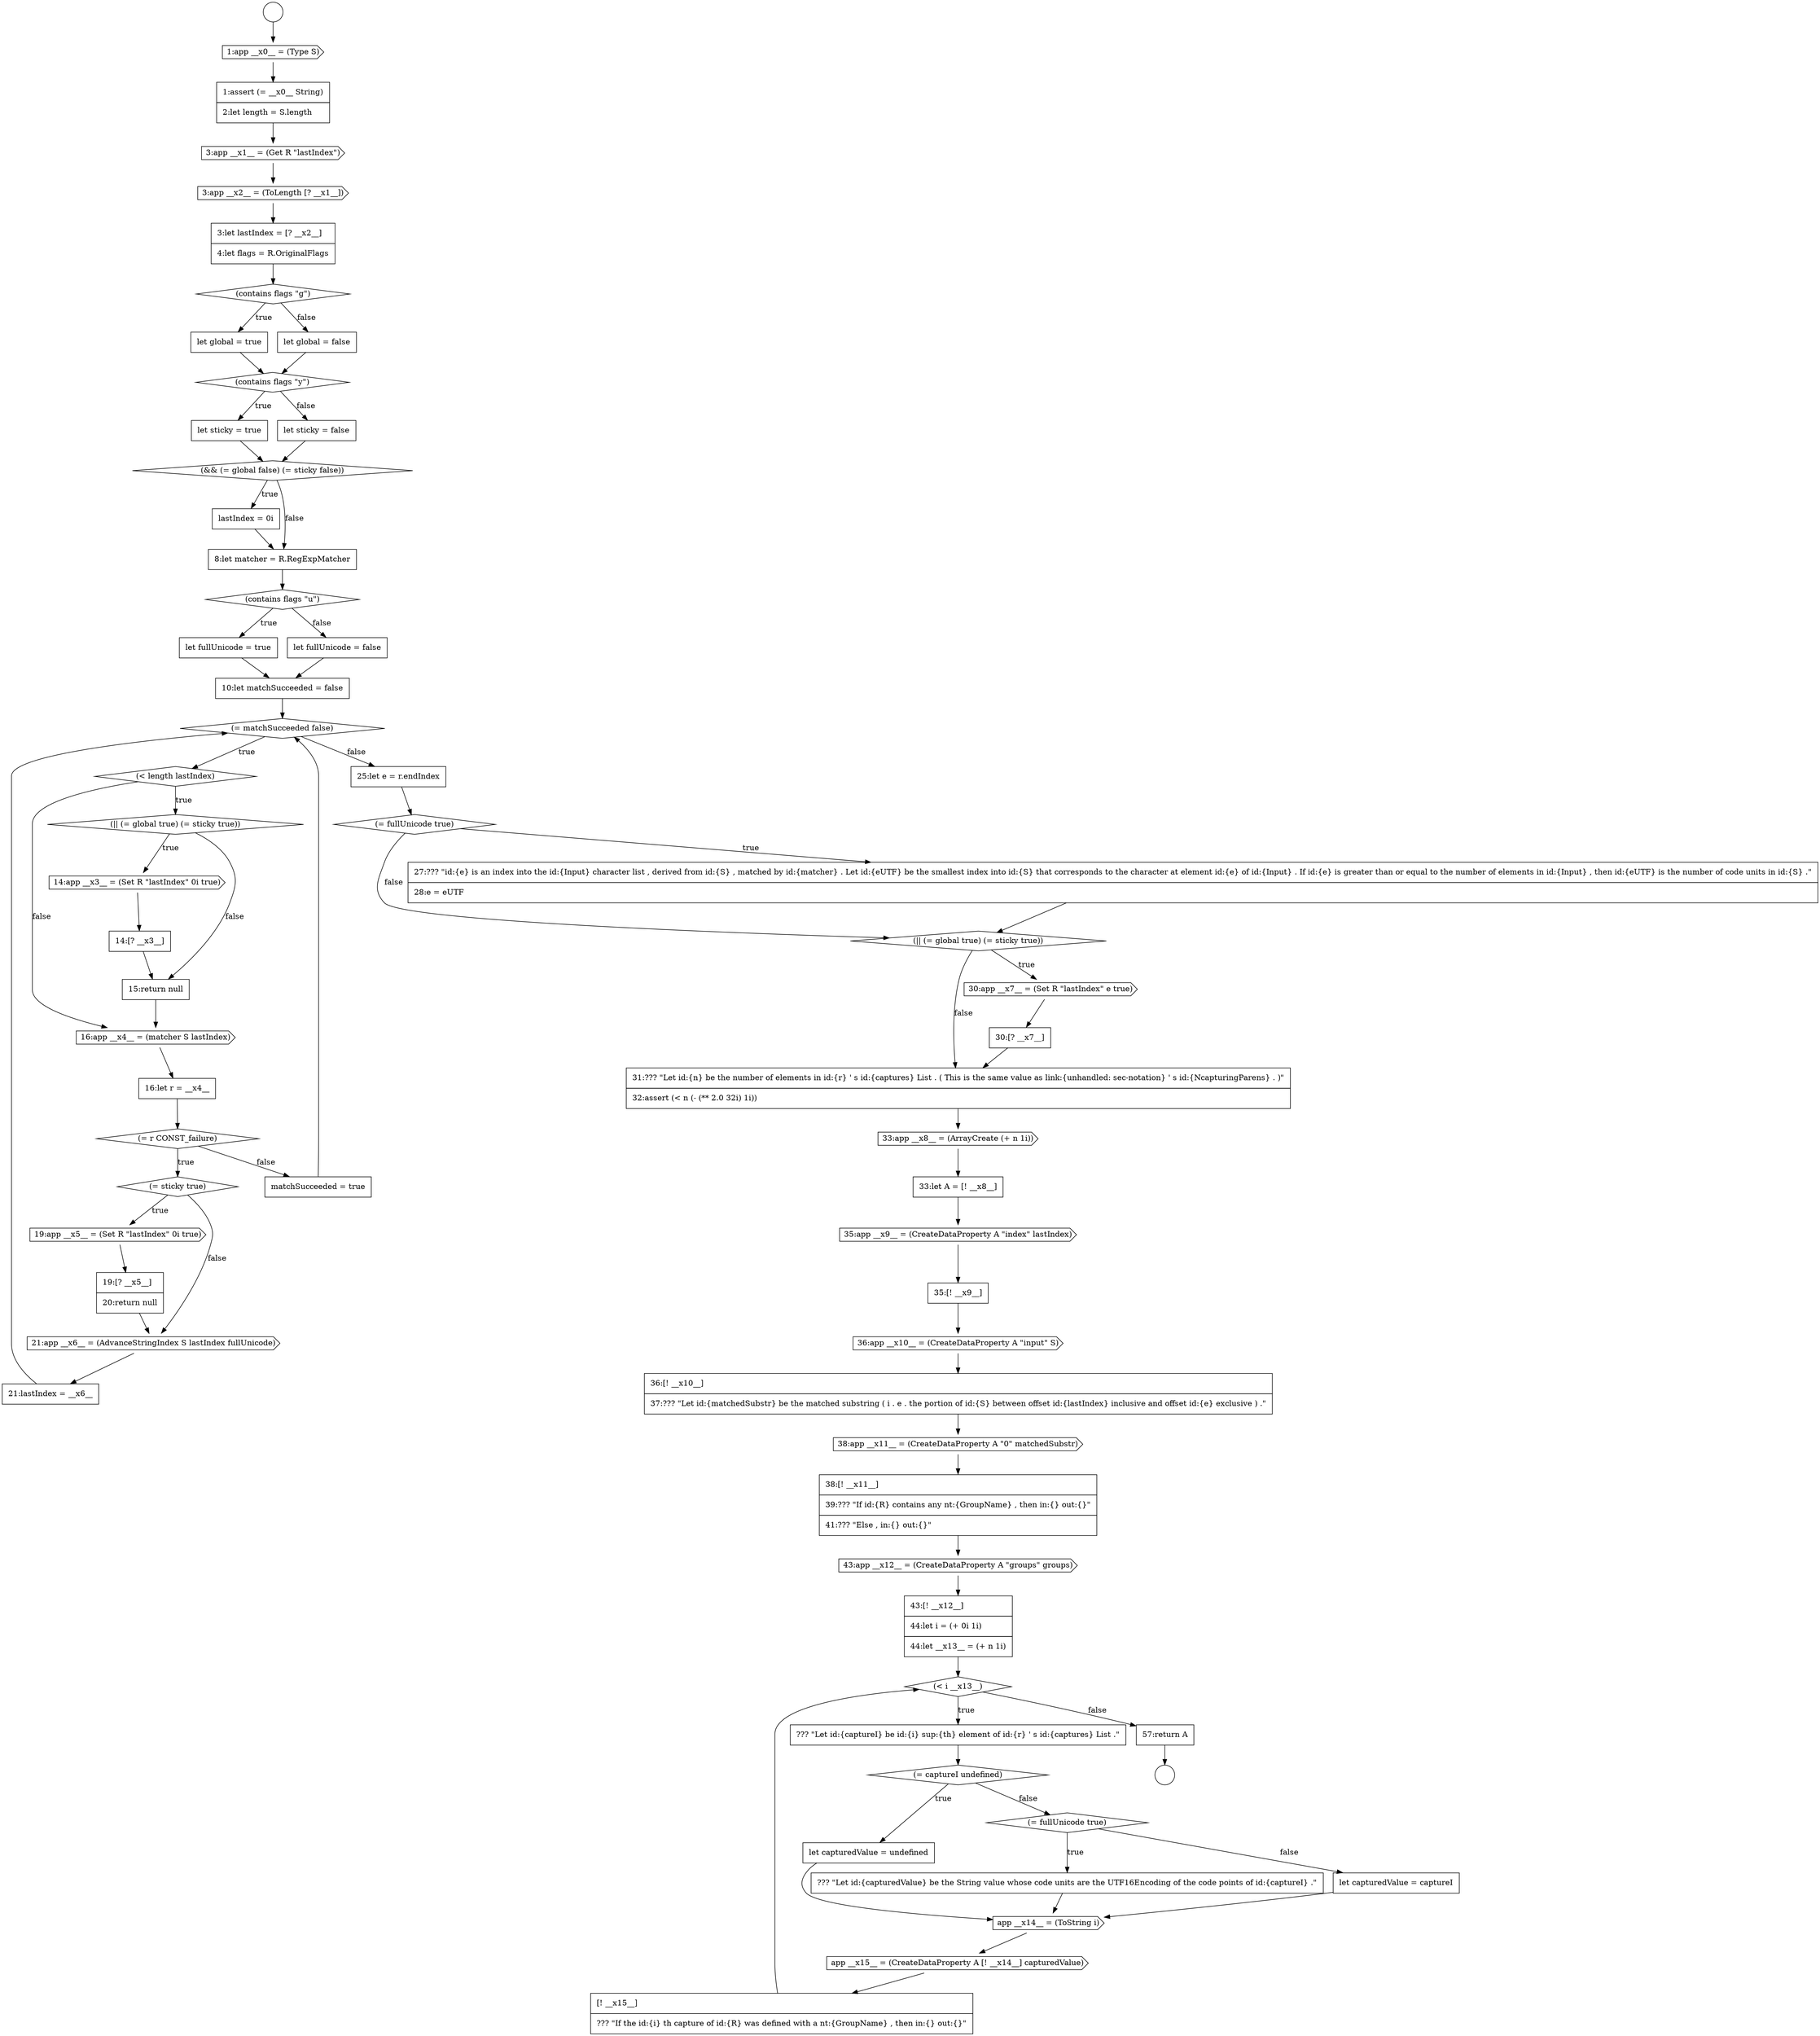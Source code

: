 digraph {
  node13993 [shape=cds, label=<<font color="black">36:app __x10__ = (CreateDataProperty A &quot;input&quot; S)</font>> color="black" fillcolor="white" style=filled]
  node14007 [shape=cds, label=<<font color="black">app __x15__ = (CreateDataProperty A [! __x14__] capturedValue)</font>> color="black" fillcolor="white" style=filled]
  node13987 [shape=none, margin=0, label=<<font color="black">
    <table border="0" cellborder="1" cellspacing="0" cellpadding="10">
      <tr><td align="left">30:[? __x7__]</td></tr>
    </table>
  </font>> color="black" fillcolor="white" style=filled]
  node13976 [shape=diamond, label=<<font color="black">(= sticky true)</font>> color="black" fillcolor="white" style=filled]
  node13964 [shape=none, margin=0, label=<<font color="black">
    <table border="0" cellborder="1" cellspacing="0" cellpadding="10">
      <tr><td align="left">let fullUnicode = true</td></tr>
    </table>
  </font>> color="black" fillcolor="white" style=filled]
  node13979 [shape=cds, label=<<font color="black">21:app __x6__ = (AdvanceStringIndex S lastIndex fullUnicode)</font>> color="black" fillcolor="white" style=filled]
  node13995 [shape=cds, label=<<font color="black">38:app __x11__ = (CreateDataProperty A &quot;0&quot; matchedSubstr)</font>> color="black" fillcolor="white" style=filled]
  node13980 [shape=none, margin=0, label=<<font color="black">
    <table border="0" cellborder="1" cellspacing="0" cellpadding="10">
      <tr><td align="left">21:lastIndex = __x6__</td></tr>
    </table>
  </font>> color="black" fillcolor="white" style=filled]
  node13963 [shape=diamond, label=<<font color="black">(contains flags &quot;u&quot;)</font>> color="black" fillcolor="white" style=filled]
  node13985 [shape=diamond, label=<<font color="black">(|| (= global true) (= sticky true))</font>> color="black" fillcolor="white" style=filled]
  node13954 [shape=diamond, label=<<font color="black">(contains flags &quot;g&quot;)</font>> color="black" fillcolor="white" style=filled]
  node13977 [shape=cds, label=<<font color="black">19:app __x5__ = (Set R &quot;lastIndex&quot; 0i true)</font>> color="black" fillcolor="white" style=filled]
  node13950 [shape=none, margin=0, label=<<font color="black">
    <table border="0" cellborder="1" cellspacing="0" cellpadding="10">
      <tr><td align="left">1:assert (= __x0__ String)</td></tr>
      <tr><td align="left">2:let length = S.length</td></tr>
    </table>
  </font>> color="black" fillcolor="white" style=filled]
  node13955 [shape=none, margin=0, label=<<font color="black">
    <table border="0" cellborder="1" cellspacing="0" cellpadding="10">
      <tr><td align="left">let global = true</td></tr>
    </table>
  </font>> color="black" fillcolor="white" style=filled]
  node13982 [shape=none, margin=0, label=<<font color="black">
    <table border="0" cellborder="1" cellspacing="0" cellpadding="10">
      <tr><td align="left">25:let e = r.endIndex</td></tr>
    </table>
  </font>> color="black" fillcolor="white" style=filled]
  node13960 [shape=diamond, label=<<font color="black">(&amp;&amp; (= global false) (= sticky false))</font>> color="black" fillcolor="white" style=filled]
  node13975 [shape=diamond, label=<<font color="black">(= r CONST_failure)</font>> color="black" fillcolor="white" style=filled]
  node13965 [shape=none, margin=0, label=<<font color="black">
    <table border="0" cellborder="1" cellspacing="0" cellpadding="10">
      <tr><td align="left">let fullUnicode = false</td></tr>
    </table>
  </font>> color="black" fillcolor="white" style=filled]
  node13970 [shape=cds, label=<<font color="black">14:app __x3__ = (Set R &quot;lastIndex&quot; 0i true)</font>> color="black" fillcolor="white" style=filled]
  node13997 [shape=cds, label=<<font color="black">43:app __x12__ = (CreateDataProperty A &quot;groups&quot; groups)</font>> color="black" fillcolor="white" style=filled]
  node14002 [shape=none, margin=0, label=<<font color="black">
    <table border="0" cellborder="1" cellspacing="0" cellpadding="10">
      <tr><td align="left">let capturedValue = undefined</td></tr>
    </table>
  </font>> color="black" fillcolor="white" style=filled]
  node13961 [shape=none, margin=0, label=<<font color="black">
    <table border="0" cellborder="1" cellspacing="0" cellpadding="10">
      <tr><td align="left">lastIndex = 0i</td></tr>
    </table>
  </font>> color="black" fillcolor="white" style=filled]
  node13992 [shape=none, margin=0, label=<<font color="black">
    <table border="0" cellborder="1" cellspacing="0" cellpadding="10">
      <tr><td align="left">35:[! __x9__]</td></tr>
    </table>
  </font>> color="black" fillcolor="white" style=filled]
  node14004 [shape=none, margin=0, label=<<font color="black">
    <table border="0" cellborder="1" cellspacing="0" cellpadding="10">
      <tr><td align="left">??? &quot;Let id:{capturedValue} be the String value whose code units are the UTF16Encoding of the code points of id:{captureI} .&quot;</td></tr>
    </table>
  </font>> color="black" fillcolor="white" style=filled]
  node13956 [shape=none, margin=0, label=<<font color="black">
    <table border="0" cellborder="1" cellspacing="0" cellpadding="10">
      <tr><td align="left">let global = false</td></tr>
    </table>
  </font>> color="black" fillcolor="white" style=filled]
  node13949 [shape=cds, label=<<font color="black">1:app __x0__ = (Type S)</font>> color="black" fillcolor="white" style=filled]
  node13971 [shape=none, margin=0, label=<<font color="black">
    <table border="0" cellborder="1" cellspacing="0" cellpadding="10">
      <tr><td align="left">14:[? __x3__]</td></tr>
    </table>
  </font>> color="black" fillcolor="white" style=filled]
  node14000 [shape=none, margin=0, label=<<font color="black">
    <table border="0" cellborder="1" cellspacing="0" cellpadding="10">
      <tr><td align="left">??? &quot;Let id:{captureI} be id:{i} sup:{th} element of id:{r} ' s id:{captures} List .&quot;</td></tr>
    </table>
  </font>> color="black" fillcolor="white" style=filled]
  node13981 [shape=none, margin=0, label=<<font color="black">
    <table border="0" cellborder="1" cellspacing="0" cellpadding="10">
      <tr><td align="left">matchSucceeded = true</td></tr>
    </table>
  </font>> color="black" fillcolor="white" style=filled]
  node13996 [shape=none, margin=0, label=<<font color="black">
    <table border="0" cellborder="1" cellspacing="0" cellpadding="10">
      <tr><td align="left">38:[! __x11__]</td></tr>
      <tr><td align="left">39:??? &quot;If id:{R} contains any nt:{GroupName} , then in:{} out:{}&quot;</td></tr>
      <tr><td align="left">41:??? &quot;Else , in:{} out:{}&quot;</td></tr>
    </table>
  </font>> color="black" fillcolor="white" style=filled]
  node14008 [shape=none, margin=0, label=<<font color="black">
    <table border="0" cellborder="1" cellspacing="0" cellpadding="10">
      <tr><td align="left">[! __x15__]</td></tr>
      <tr><td align="left">??? &quot;If the id:{i} th capture of id:{R} was defined with a nt:{GroupName} , then in:{} out:{}&quot;</td></tr>
    </table>
  </font>> color="black" fillcolor="white" style=filled]
  node13968 [shape=diamond, label=<<font color="black">(&lt; length lastIndex)</font>> color="black" fillcolor="white" style=filled]
  node14003 [shape=diamond, label=<<font color="black">(= fullUnicode true)</font>> color="black" fillcolor="white" style=filled]
  node13989 [shape=cds, label=<<font color="black">33:app __x8__ = (ArrayCreate (+ n 1i))</font>> color="black" fillcolor="white" style=filled]
  node13947 [shape=circle label=" " color="black" fillcolor="white" style=filled]
  node13988 [shape=none, margin=0, label=<<font color="black">
    <table border="0" cellborder="1" cellspacing="0" cellpadding="10">
      <tr><td align="left">31:??? &quot;Let id:{n} be the number of elements in id:{r} ' s id:{captures} List . ( This is the same value as link:{unhandled: sec-notation} ' s id:{NcapturingParens} . )&quot;</td></tr>
      <tr><td align="left">32:assert (&lt; n (- (** 2.0 32i) 1i))</td></tr>
    </table>
  </font>> color="black" fillcolor="white" style=filled]
  node13973 [shape=cds, label=<<font color="black">16:app __x4__ = (matcher S lastIndex)</font>> color="black" fillcolor="white" style=filled]
  node13972 [shape=none, margin=0, label=<<font color="black">
    <table border="0" cellborder="1" cellspacing="0" cellpadding="10">
      <tr><td align="left">15:return null</td></tr>
    </table>
  </font>> color="black" fillcolor="white" style=filled]
  node13999 [shape=diamond, label=<<font color="black">(&lt; i __x13__)</font>> color="black" fillcolor="white" style=filled]
  node13952 [shape=cds, label=<<font color="black">3:app __x2__ = (ToLength [? __x1__])</font>> color="black" fillcolor="white" style=filled]
  node13953 [shape=none, margin=0, label=<<font color="black">
    <table border="0" cellborder="1" cellspacing="0" cellpadding="10">
      <tr><td align="left">3:let lastIndex = [? __x2__]</td></tr>
      <tr><td align="left">4:let flags = R.OriginalFlags</td></tr>
    </table>
  </font>> color="black" fillcolor="white" style=filled]
  node13984 [shape=none, margin=0, label=<<font color="black">
    <table border="0" cellborder="1" cellspacing="0" cellpadding="10">
      <tr><td align="left">27:??? &quot;id:{e} is an index into the id:{Input} character list , derived from id:{S} , matched by id:{matcher} . Let id:{eUTF} be the smallest index into id:{S} that corresponds to the character at element id:{e} of id:{Input} . If id:{e} is greater than or equal to the number of elements in id:{Input} , then id:{eUTF} is the number of code units in id:{S} .&quot;</td></tr>
      <tr><td align="left">28:e = eUTF</td></tr>
    </table>
  </font>> color="black" fillcolor="white" style=filled]
  node13958 [shape=none, margin=0, label=<<font color="black">
    <table border="0" cellborder="1" cellspacing="0" cellpadding="10">
      <tr><td align="left">let sticky = true</td></tr>
    </table>
  </font>> color="black" fillcolor="white" style=filled]
  node13967 [shape=diamond, label=<<font color="black">(= matchSucceeded false)</font>> color="black" fillcolor="white" style=filled]
  node13990 [shape=none, margin=0, label=<<font color="black">
    <table border="0" cellborder="1" cellspacing="0" cellpadding="10">
      <tr><td align="left">33:let A = [! __x8__]</td></tr>
    </table>
  </font>> color="black" fillcolor="white" style=filled]
  node13957 [shape=diamond, label=<<font color="black">(contains flags &quot;y&quot;)</font>> color="black" fillcolor="white" style=filled]
  node13948 [shape=circle label=" " color="black" fillcolor="white" style=filled]
  node13978 [shape=none, margin=0, label=<<font color="black">
    <table border="0" cellborder="1" cellspacing="0" cellpadding="10">
      <tr><td align="left">19:[? __x5__]</td></tr>
      <tr><td align="left">20:return null</td></tr>
    </table>
  </font>> color="black" fillcolor="white" style=filled]
  node14005 [shape=none, margin=0, label=<<font color="black">
    <table border="0" cellborder="1" cellspacing="0" cellpadding="10">
      <tr><td align="left">let capturedValue = captureI</td></tr>
    </table>
  </font>> color="black" fillcolor="white" style=filled]
  node13983 [shape=diamond, label=<<font color="black">(= fullUnicode true)</font>> color="black" fillcolor="white" style=filled]
  node13951 [shape=cds, label=<<font color="black">3:app __x1__ = (Get R &quot;lastIndex&quot;)</font>> color="black" fillcolor="white" style=filled]
  node13994 [shape=none, margin=0, label=<<font color="black">
    <table border="0" cellborder="1" cellspacing="0" cellpadding="10">
      <tr><td align="left">36:[! __x10__]</td></tr>
      <tr><td align="left">37:??? &quot;Let id:{matchedSubstr} be the matched substring ( i . e . the portion of id:{S} between offset id:{lastIndex} inclusive and offset id:{e} exclusive ) .&quot;</td></tr>
    </table>
  </font>> color="black" fillcolor="white" style=filled]
  node13974 [shape=none, margin=0, label=<<font color="black">
    <table border="0" cellborder="1" cellspacing="0" cellpadding="10">
      <tr><td align="left">16:let r = __x4__</td></tr>
    </table>
  </font>> color="black" fillcolor="white" style=filled]
  node14009 [shape=none, margin=0, label=<<font color="black">
    <table border="0" cellborder="1" cellspacing="0" cellpadding="10">
      <tr><td align="left">57:return A</td></tr>
    </table>
  </font>> color="black" fillcolor="white" style=filled]
  node13959 [shape=none, margin=0, label=<<font color="black">
    <table border="0" cellborder="1" cellspacing="0" cellpadding="10">
      <tr><td align="left">let sticky = false</td></tr>
    </table>
  </font>> color="black" fillcolor="white" style=filled]
  node13969 [shape=diamond, label=<<font color="black">(|| (= global true) (= sticky true))</font>> color="black" fillcolor="white" style=filled]
  node13998 [shape=none, margin=0, label=<<font color="black">
    <table border="0" cellborder="1" cellspacing="0" cellpadding="10">
      <tr><td align="left">43:[! __x12__]</td></tr>
      <tr><td align="left">44:let i = (+ 0i 1i)</td></tr>
      <tr><td align="left">44:let __x13__ = (+ n 1i)</td></tr>
    </table>
  </font>> color="black" fillcolor="white" style=filled]
  node13991 [shape=cds, label=<<font color="black">35:app __x9__ = (CreateDataProperty A &quot;index&quot; lastIndex)</font>> color="black" fillcolor="white" style=filled]
  node13986 [shape=cds, label=<<font color="black">30:app __x7__ = (Set R &quot;lastIndex&quot; e true)</font>> color="black" fillcolor="white" style=filled]
  node14001 [shape=diamond, label=<<font color="black">(= captureI undefined)</font>> color="black" fillcolor="white" style=filled]
  node13966 [shape=none, margin=0, label=<<font color="black">
    <table border="0" cellborder="1" cellspacing="0" cellpadding="10">
      <tr><td align="left">10:let matchSucceeded = false</td></tr>
    </table>
  </font>> color="black" fillcolor="white" style=filled]
  node14006 [shape=cds, label=<<font color="black">app __x14__ = (ToString i)</font>> color="black" fillcolor="white" style=filled]
  node13962 [shape=none, margin=0, label=<<font color="black">
    <table border="0" cellborder="1" cellspacing="0" cellpadding="10">
      <tr><td align="left">8:let matcher = R.RegExpMatcher</td></tr>
    </table>
  </font>> color="black" fillcolor="white" style=filled]
  node13962 -> node13963 [ color="black"]
  node13949 -> node13950 [ color="black"]
  node13967 -> node13968 [label=<<font color="black">true</font>> color="black"]
  node13967 -> node13982 [label=<<font color="black">false</font>> color="black"]
  node13999 -> node14000 [label=<<font color="black">true</font>> color="black"]
  node13999 -> node14009 [label=<<font color="black">false</font>> color="black"]
  node13985 -> node13986 [label=<<font color="black">true</font>> color="black"]
  node13985 -> node13988 [label=<<font color="black">false</font>> color="black"]
  node13976 -> node13977 [label=<<font color="black">true</font>> color="black"]
  node13976 -> node13979 [label=<<font color="black">false</font>> color="black"]
  node13991 -> node13992 [ color="black"]
  node13981 -> node13967 [ color="black"]
  node13983 -> node13984 [label=<<font color="black">true</font>> color="black"]
  node13983 -> node13985 [label=<<font color="black">false</font>> color="black"]
  node14002 -> node14006 [ color="black"]
  node13975 -> node13976 [label=<<font color="black">true</font>> color="black"]
  node13975 -> node13981 [label=<<font color="black">false</font>> color="black"]
  node13958 -> node13960 [ color="black"]
  node13968 -> node13969 [label=<<font color="black">true</font>> color="black"]
  node13968 -> node13973 [label=<<font color="black">false</font>> color="black"]
  node13951 -> node13952 [ color="black"]
  node14007 -> node14008 [ color="black"]
  node13993 -> node13994 [ color="black"]
  node13982 -> node13983 [ color="black"]
  node13996 -> node13997 [ color="black"]
  node13971 -> node13972 [ color="black"]
  node13973 -> node13974 [ color="black"]
  node14000 -> node14001 [ color="black"]
  node13960 -> node13961 [label=<<font color="black">true</font>> color="black"]
  node13960 -> node13962 [label=<<font color="black">false</font>> color="black"]
  node13966 -> node13967 [ color="black"]
  node13990 -> node13991 [ color="black"]
  node13980 -> node13967 [ color="black"]
  node13969 -> node13970 [label=<<font color="black">true</font>> color="black"]
  node13969 -> node13972 [label=<<font color="black">false</font>> color="black"]
  node13955 -> node13957 [ color="black"]
  node14009 -> node13948 [ color="black"]
  node13947 -> node13949 [ color="black"]
  node13972 -> node13973 [ color="black"]
  node13987 -> node13988 [ color="black"]
  node13964 -> node13966 [ color="black"]
  node13988 -> node13989 [ color="black"]
  node13965 -> node13966 [ color="black"]
  node13995 -> node13996 [ color="black"]
  node14004 -> node14006 [ color="black"]
  node14003 -> node14004 [label=<<font color="black">true</font>> color="black"]
  node14003 -> node14005 [label=<<font color="black">false</font>> color="black"]
  node13977 -> node13978 [ color="black"]
  node13959 -> node13960 [ color="black"]
  node14001 -> node14002 [label=<<font color="black">true</font>> color="black"]
  node14001 -> node14003 [label=<<font color="black">false</font>> color="black"]
  node13978 -> node13979 [ color="black"]
  node13997 -> node13998 [ color="black"]
  node13994 -> node13995 [ color="black"]
  node14005 -> node14006 [ color="black"]
  node14006 -> node14007 [ color="black"]
  node13954 -> node13955 [label=<<font color="black">true</font>> color="black"]
  node13954 -> node13956 [label=<<font color="black">false</font>> color="black"]
  node13950 -> node13951 [ color="black"]
  node13956 -> node13957 [ color="black"]
  node14008 -> node13999 [ color="black"]
  node13952 -> node13953 [ color="black"]
  node13961 -> node13962 [ color="black"]
  node13970 -> node13971 [ color="black"]
  node13957 -> node13958 [label=<<font color="black">true</font>> color="black"]
  node13957 -> node13959 [label=<<font color="black">false</font>> color="black"]
  node13979 -> node13980 [ color="black"]
  node13992 -> node13993 [ color="black"]
  node13998 -> node13999 [ color="black"]
  node13989 -> node13990 [ color="black"]
  node13963 -> node13964 [label=<<font color="black">true</font>> color="black"]
  node13963 -> node13965 [label=<<font color="black">false</font>> color="black"]
  node13986 -> node13987 [ color="black"]
  node13984 -> node13985 [ color="black"]
  node13974 -> node13975 [ color="black"]
  node13953 -> node13954 [ color="black"]
}
